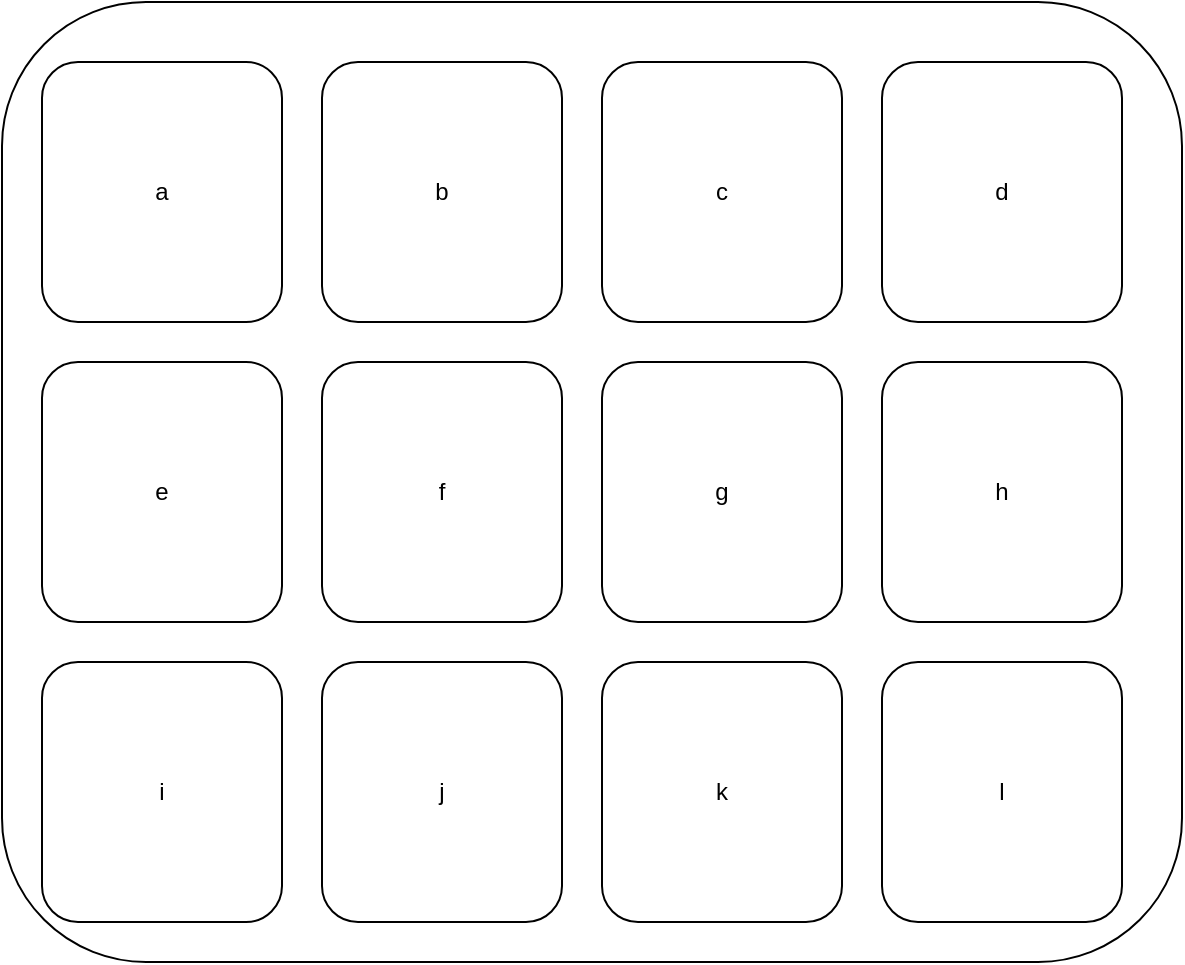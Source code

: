 <mxfile>
    <diagram id="-SNB5-MCPIH-QAiN0riX" name="Page-1">
        <mxGraphModel dx="613" dy="563" grid="1" gridSize="10" guides="1" tooltips="1" connect="1" arrows="1" fold="1" page="1" pageScale="1" pageWidth="850" pageHeight="1100" math="0" shadow="0">
            <root>
                <mxCell id="0"/>
                <mxCell id="1" parent="0"/>
                <mxCell id="2" value="" style="rounded=1;whiteSpace=wrap;html=1;" vertex="1" parent="1">
                    <mxGeometry x="20" y="80" width="590" height="480" as="geometry"/>
                </mxCell>
                <mxCell id="3" value="a" style="rounded=1;whiteSpace=wrap;html=1;" vertex="1" parent="1">
                    <mxGeometry x="40" y="110" width="120" height="130" as="geometry"/>
                </mxCell>
                <mxCell id="10" value="b" style="rounded=1;whiteSpace=wrap;html=1;" vertex="1" parent="1">
                    <mxGeometry x="180" y="110" width="120" height="130" as="geometry"/>
                </mxCell>
                <mxCell id="11" value="d" style="rounded=1;whiteSpace=wrap;html=1;" vertex="1" parent="1">
                    <mxGeometry x="460" y="110" width="120" height="130" as="geometry"/>
                </mxCell>
                <mxCell id="12" value="c" style="rounded=1;whiteSpace=wrap;html=1;" vertex="1" parent="1">
                    <mxGeometry x="320" y="110" width="120" height="130" as="geometry"/>
                </mxCell>
                <mxCell id="13" value="e" style="rounded=1;whiteSpace=wrap;html=1;" vertex="1" parent="1">
                    <mxGeometry x="40" y="260" width="120" height="130" as="geometry"/>
                </mxCell>
                <mxCell id="14" value="f" style="rounded=1;whiteSpace=wrap;html=1;" vertex="1" parent="1">
                    <mxGeometry x="180" y="260" width="120" height="130" as="geometry"/>
                </mxCell>
                <mxCell id="15" value="g" style="rounded=1;whiteSpace=wrap;html=1;" vertex="1" parent="1">
                    <mxGeometry x="320" y="260" width="120" height="130" as="geometry"/>
                </mxCell>
                <mxCell id="16" value="h" style="rounded=1;whiteSpace=wrap;html=1;" vertex="1" parent="1">
                    <mxGeometry x="460" y="260" width="120" height="130" as="geometry"/>
                </mxCell>
                <mxCell id="18" value="i" style="rounded=1;whiteSpace=wrap;html=1;" vertex="1" parent="1">
                    <mxGeometry x="40" y="410" width="120" height="130" as="geometry"/>
                </mxCell>
                <mxCell id="19" value="j" style="rounded=1;whiteSpace=wrap;html=1;" vertex="1" parent="1">
                    <mxGeometry x="180" y="410" width="120" height="130" as="geometry"/>
                </mxCell>
                <mxCell id="20" value="k" style="rounded=1;whiteSpace=wrap;html=1;" vertex="1" parent="1">
                    <mxGeometry x="320" y="410" width="120" height="130" as="geometry"/>
                </mxCell>
                <mxCell id="21" value="l" style="rounded=1;whiteSpace=wrap;html=1;" vertex="1" parent="1">
                    <mxGeometry x="460" y="410" width="120" height="130" as="geometry"/>
                </mxCell>
            </root>
        </mxGraphModel>
    </diagram>
</mxfile>